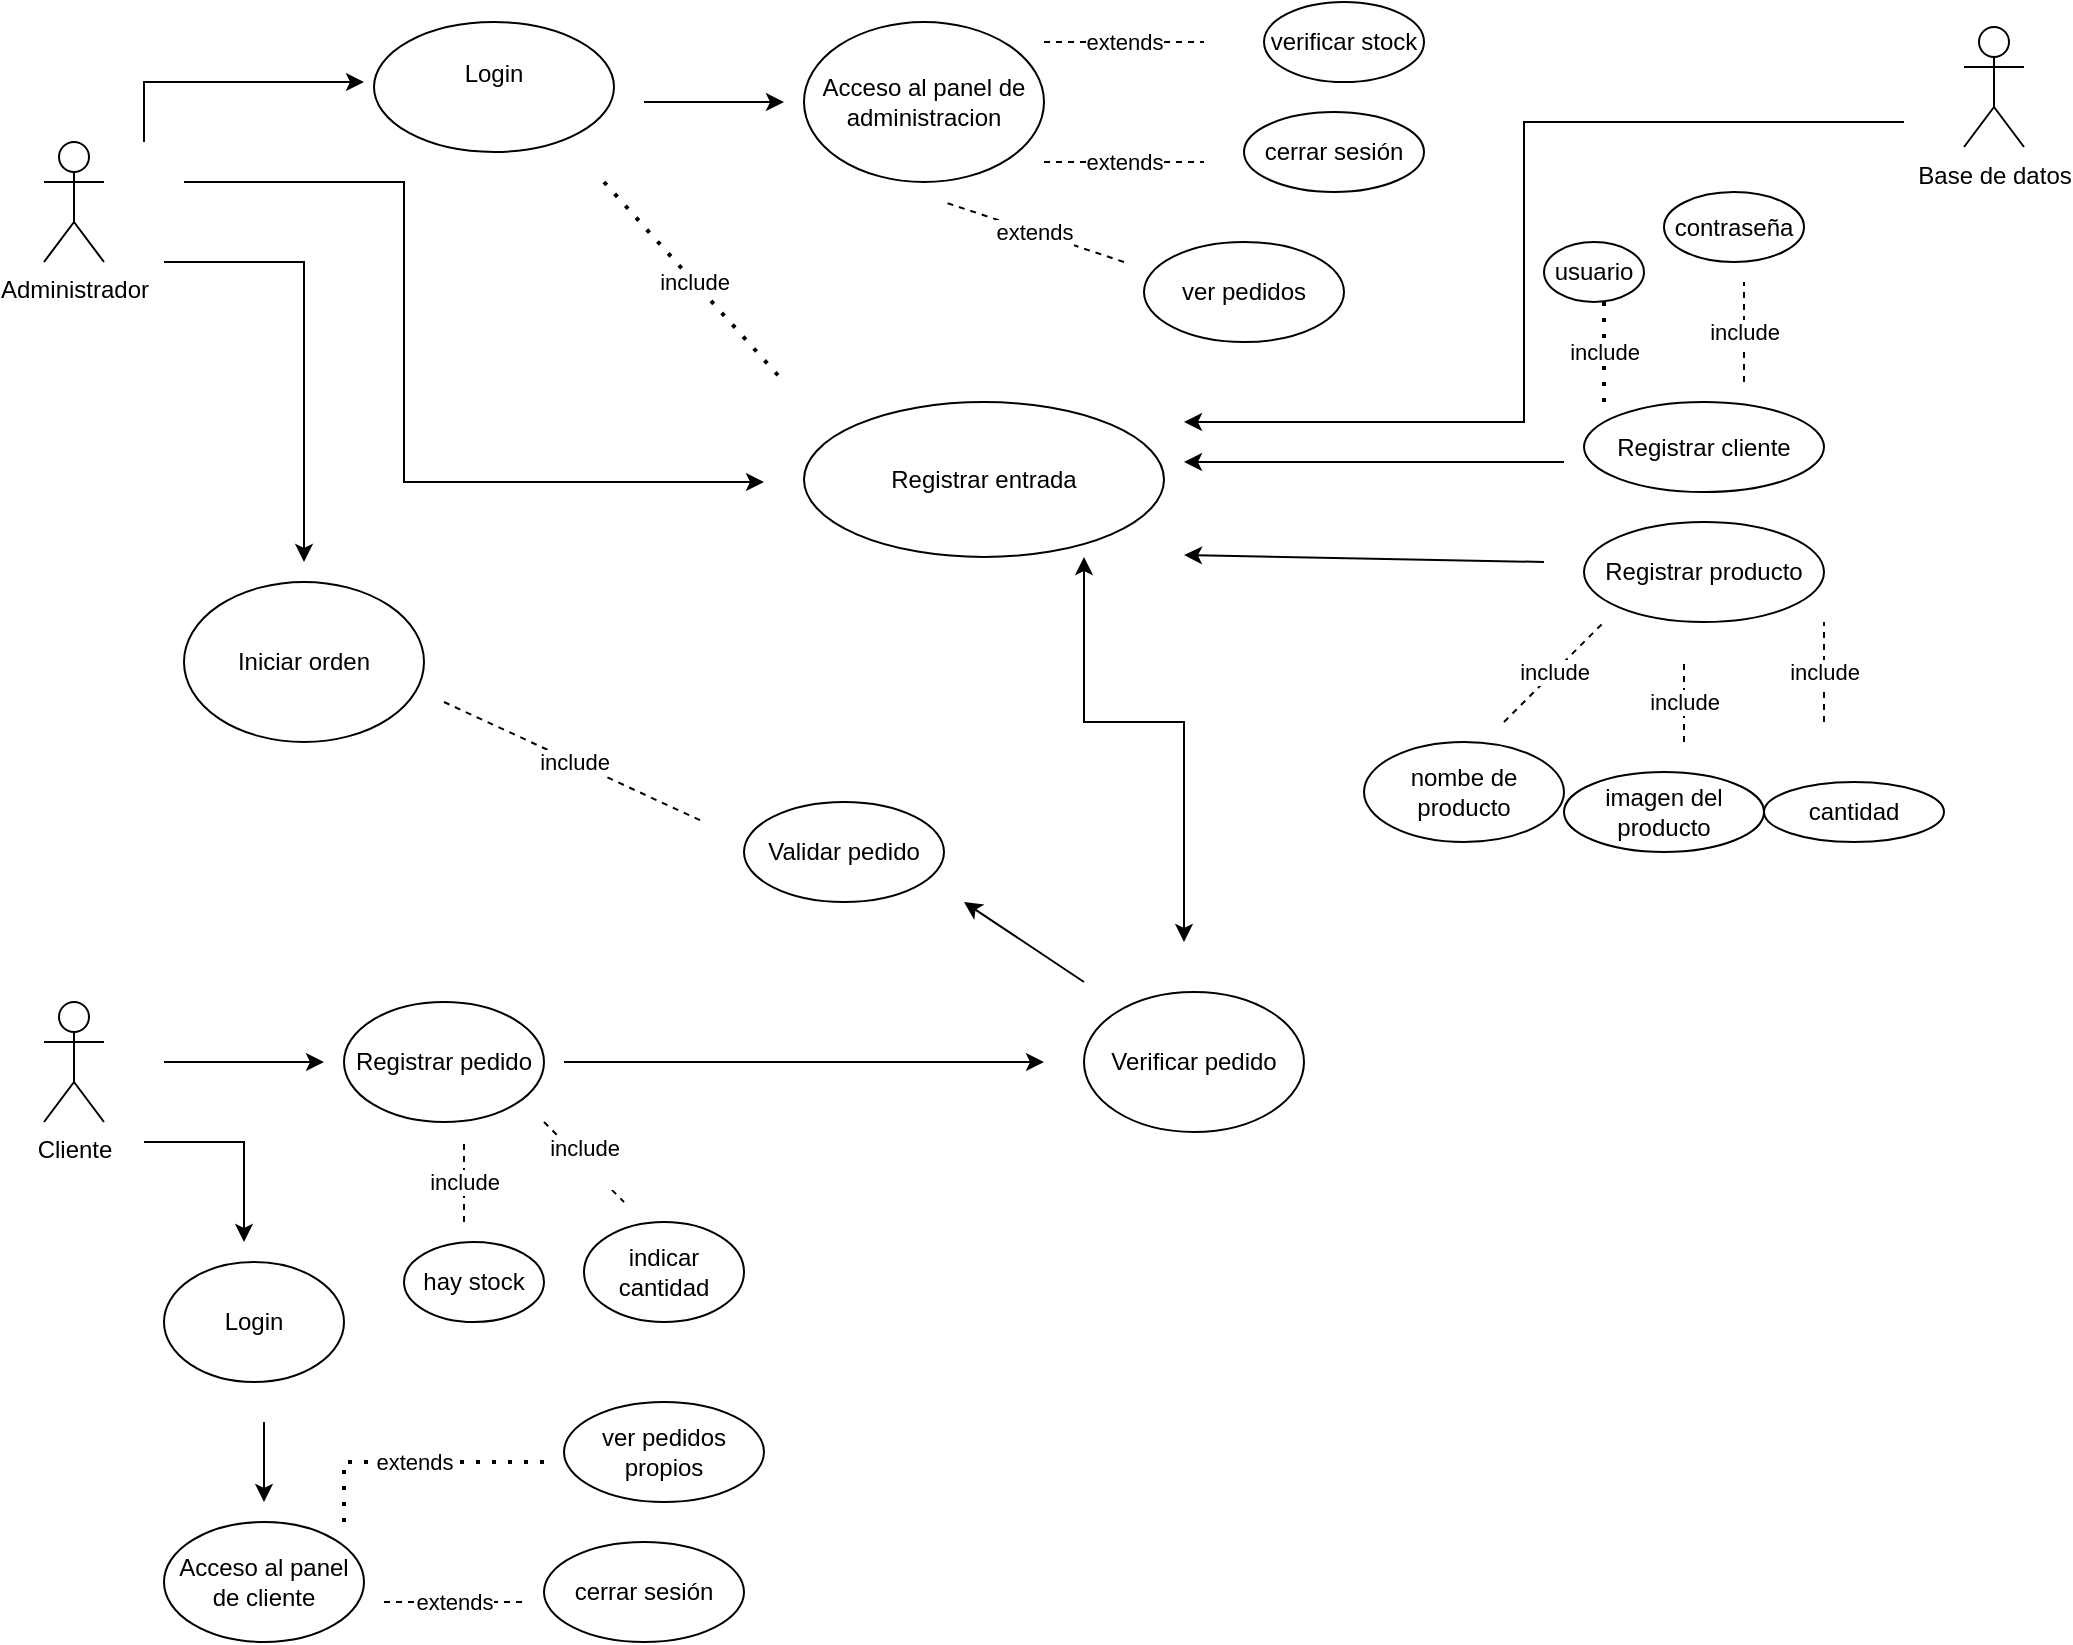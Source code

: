 <mxfile version="25.0.1">
  <diagram name="Página-1" id="kts_l08sklvF-3ePNMBG">
    <mxGraphModel dx="2587" dy="925" grid="1" gridSize="10" guides="1" tooltips="1" connect="1" arrows="1" fold="1" page="1" pageScale="1" pageWidth="900" pageHeight="1600" math="0" shadow="0">
      <root>
        <mxCell id="0" />
        <mxCell id="1" parent="0" />
        <mxCell id="kYWZtpcDu9s-jonVOCO9-1" value="Administrador&lt;div&gt;&lt;br&gt;&lt;/div&gt;" style="shape=umlActor;verticalLabelPosition=bottom;verticalAlign=top;html=1;outlineConnect=0;" vertex="1" parent="1">
          <mxGeometry x="-50" y="100" width="30" height="60" as="geometry" />
        </mxCell>
        <mxCell id="kYWZtpcDu9s-jonVOCO9-7" value="&lt;div&gt;Login&lt;/div&gt;&lt;div&gt;&lt;br&gt;&lt;/div&gt;" style="ellipse;whiteSpace=wrap;html=1;" vertex="1" parent="1">
          <mxGeometry x="115" y="40" width="120" height="65" as="geometry" />
        </mxCell>
        <mxCell id="kYWZtpcDu9s-jonVOCO9-13" value="" style="endArrow=classic;html=1;rounded=0;" edge="1" parent="1">
          <mxGeometry width="50" height="50" relative="1" as="geometry">
            <mxPoint y="100" as="sourcePoint" />
            <mxPoint x="110" y="70" as="targetPoint" />
            <Array as="points">
              <mxPoint y="70" />
            </Array>
          </mxGeometry>
        </mxCell>
        <mxCell id="kYWZtpcDu9s-jonVOCO9-15" value="" style="endArrow=classic;html=1;rounded=0;" edge="1" parent="1">
          <mxGeometry width="50" height="50" relative="1" as="geometry">
            <mxPoint x="20" y="120" as="sourcePoint" />
            <mxPoint x="310" y="270" as="targetPoint" />
            <Array as="points">
              <mxPoint x="130" y="120" />
              <mxPoint x="130" y="270" />
            </Array>
          </mxGeometry>
        </mxCell>
        <mxCell id="kYWZtpcDu9s-jonVOCO9-18" value="" style="endArrow=classic;html=1;rounded=0;" edge="1" parent="1">
          <mxGeometry width="50" height="50" relative="1" as="geometry">
            <mxPoint x="250" y="80" as="sourcePoint" />
            <mxPoint x="320" y="80" as="targetPoint" />
          </mxGeometry>
        </mxCell>
        <mxCell id="kYWZtpcDu9s-jonVOCO9-20" value="Acceso al panel de administracion" style="ellipse;whiteSpace=wrap;html=1;" vertex="1" parent="1">
          <mxGeometry x="330" y="40" width="120" height="80" as="geometry" />
        </mxCell>
        <mxCell id="kYWZtpcDu9s-jonVOCO9-21" value="include" style="endArrow=none;dashed=1;html=1;dashPattern=1 3;strokeWidth=2;rounded=0;" edge="1" parent="1">
          <mxGeometry width="50" height="50" relative="1" as="geometry">
            <mxPoint x="230" y="120" as="sourcePoint" />
            <mxPoint x="320" y="220" as="targetPoint" />
          </mxGeometry>
        </mxCell>
        <mxCell id="kYWZtpcDu9s-jonVOCO9-23" value="Registrar entrada" style="ellipse;whiteSpace=wrap;html=1;" vertex="1" parent="1">
          <mxGeometry x="330" y="230" width="180" height="77.5" as="geometry" />
        </mxCell>
        <mxCell id="kYWZtpcDu9s-jonVOCO9-26" value="Registrar producto" style="ellipse;whiteSpace=wrap;html=1;" vertex="1" parent="1">
          <mxGeometry x="720" y="290" width="120" height="50" as="geometry" />
        </mxCell>
        <mxCell id="kYWZtpcDu9s-jonVOCO9-30" value="Registrar cliente" style="ellipse;whiteSpace=wrap;html=1;" vertex="1" parent="1">
          <mxGeometry x="720" y="230" width="120" height="45" as="geometry" />
        </mxCell>
        <mxCell id="kYWZtpcDu9s-jonVOCO9-32" value="" style="endArrow=classic;html=1;rounded=0;" edge="1" parent="1">
          <mxGeometry width="50" height="50" relative="1" as="geometry">
            <mxPoint x="710" y="260" as="sourcePoint" />
            <mxPoint x="520" y="260" as="targetPoint" />
          </mxGeometry>
        </mxCell>
        <mxCell id="kYWZtpcDu9s-jonVOCO9-33" value="Base de datos&lt;div&gt;&lt;br&gt;&lt;/div&gt;" style="shape=umlActor;verticalLabelPosition=bottom;verticalAlign=top;html=1;outlineConnect=0;" vertex="1" parent="1">
          <mxGeometry x="910" y="42.5" width="30" height="60" as="geometry" />
        </mxCell>
        <mxCell id="kYWZtpcDu9s-jonVOCO9-35" value="" style="endArrow=classic;html=1;rounded=0;" edge="1" parent="1">
          <mxGeometry width="50" height="50" relative="1" as="geometry">
            <mxPoint x="880" y="90" as="sourcePoint" />
            <mxPoint x="520" y="240" as="targetPoint" />
            <Array as="points">
              <mxPoint x="690" y="90" />
              <mxPoint x="690" y="240" />
            </Array>
          </mxGeometry>
        </mxCell>
        <mxCell id="kYWZtpcDu9s-jonVOCO9-43" value="include" style="endArrow=none;dashed=1;html=1;dashPattern=1 3;strokeWidth=2;rounded=0;" edge="1" parent="1">
          <mxGeometry width="50" height="50" relative="1" as="geometry">
            <mxPoint x="730" y="230" as="sourcePoint" />
            <mxPoint x="730" y="180" as="targetPoint" />
          </mxGeometry>
        </mxCell>
        <mxCell id="kYWZtpcDu9s-jonVOCO9-44" value="usuario" style="ellipse;whiteSpace=wrap;html=1;" vertex="1" parent="1">
          <mxGeometry x="700" y="150" width="50" height="30" as="geometry" />
        </mxCell>
        <mxCell id="kYWZtpcDu9s-jonVOCO9-46" value="include" style="endArrow=none;dashed=1;html=1;rounded=0;" edge="1" parent="1">
          <mxGeometry width="50" height="50" relative="1" as="geometry">
            <mxPoint x="800" y="220" as="sourcePoint" />
            <mxPoint x="800" y="170" as="targetPoint" />
          </mxGeometry>
        </mxCell>
        <mxCell id="kYWZtpcDu9s-jonVOCO9-47" value="contraseña" style="ellipse;whiteSpace=wrap;html=1;" vertex="1" parent="1">
          <mxGeometry x="760" y="125" width="70" height="35" as="geometry" />
        </mxCell>
        <mxCell id="kYWZtpcDu9s-jonVOCO9-48" value="nombe de producto" style="ellipse;whiteSpace=wrap;html=1;" vertex="1" parent="1">
          <mxGeometry x="610" y="400" width="100" height="50" as="geometry" />
        </mxCell>
        <mxCell id="kYWZtpcDu9s-jonVOCO9-51" value="cantidad" style="ellipse;whiteSpace=wrap;html=1;" vertex="1" parent="1">
          <mxGeometry x="810" y="420" width="90" height="30" as="geometry" />
        </mxCell>
        <mxCell id="kYWZtpcDu9s-jonVOCO9-52" value="" style="endArrow=classic;html=1;rounded=0;" edge="1" parent="1">
          <mxGeometry width="50" height="50" relative="1" as="geometry">
            <mxPoint x="700" y="310" as="sourcePoint" />
            <mxPoint x="520" y="306.5" as="targetPoint" />
          </mxGeometry>
        </mxCell>
        <mxCell id="kYWZtpcDu9s-jonVOCO9-53" value="imagen del producto" style="ellipse;whiteSpace=wrap;html=1;" vertex="1" parent="1">
          <mxGeometry x="710" y="415" width="100" height="40" as="geometry" />
        </mxCell>
        <mxCell id="kYWZtpcDu9s-jonVOCO9-55" value="include" style="endArrow=none;dashed=1;html=1;rounded=0;" edge="1" parent="1">
          <mxGeometry width="50" height="50" relative="1" as="geometry">
            <mxPoint x="680" y="390" as="sourcePoint" />
            <mxPoint x="730" y="340" as="targetPoint" />
          </mxGeometry>
        </mxCell>
        <mxCell id="kYWZtpcDu9s-jonVOCO9-56" value="include" style="endArrow=none;dashed=1;html=1;rounded=0;" edge="1" parent="1">
          <mxGeometry width="50" height="50" relative="1" as="geometry">
            <mxPoint x="770" y="400" as="sourcePoint" />
            <mxPoint x="770" y="360" as="targetPoint" />
          </mxGeometry>
        </mxCell>
        <mxCell id="kYWZtpcDu9s-jonVOCO9-57" value="include" style="endArrow=none;dashed=1;html=1;rounded=0;" edge="1" parent="1">
          <mxGeometry width="50" height="50" relative="1" as="geometry">
            <mxPoint x="840" y="390" as="sourcePoint" />
            <mxPoint x="840" y="340" as="targetPoint" />
          </mxGeometry>
        </mxCell>
        <mxCell id="kYWZtpcDu9s-jonVOCO9-59" value="Cliente" style="shape=umlActor;verticalLabelPosition=bottom;verticalAlign=top;html=1;outlineConnect=0;" vertex="1" parent="1">
          <mxGeometry x="-50" y="530" width="30" height="60" as="geometry" />
        </mxCell>
        <mxCell id="kYWZtpcDu9s-jonVOCO9-60" value="" style="endArrow=classic;html=1;rounded=0;" edge="1" parent="1">
          <mxGeometry width="50" height="50" relative="1" as="geometry">
            <mxPoint y="600" as="sourcePoint" />
            <mxPoint x="50" y="650" as="targetPoint" />
            <Array as="points">
              <mxPoint x="50" y="600" />
            </Array>
          </mxGeometry>
        </mxCell>
        <mxCell id="kYWZtpcDu9s-jonVOCO9-61" value="Login" style="ellipse;whiteSpace=wrap;html=1;" vertex="1" parent="1">
          <mxGeometry x="10" y="660" width="90" height="60" as="geometry" />
        </mxCell>
        <mxCell id="kYWZtpcDu9s-jonVOCO9-62" value="" style="endArrow=classic;html=1;rounded=0;" edge="1" parent="1">
          <mxGeometry width="50" height="50" relative="1" as="geometry">
            <mxPoint x="60" y="740" as="sourcePoint" />
            <mxPoint x="60" y="780" as="targetPoint" />
          </mxGeometry>
        </mxCell>
        <mxCell id="kYWZtpcDu9s-jonVOCO9-63" value="Acceso al panel de cliente" style="ellipse;whiteSpace=wrap;html=1;" vertex="1" parent="1">
          <mxGeometry x="10" y="790" width="100" height="60" as="geometry" />
        </mxCell>
        <mxCell id="kYWZtpcDu9s-jonVOCO9-64" value="" style="endArrow=classic;html=1;rounded=0;" edge="1" parent="1">
          <mxGeometry width="50" height="50" relative="1" as="geometry">
            <mxPoint x="10" y="560" as="sourcePoint" />
            <mxPoint x="90" y="560" as="targetPoint" />
          </mxGeometry>
        </mxCell>
        <mxCell id="kYWZtpcDu9s-jonVOCO9-66" value="include" style="endArrow=none;dashed=1;html=1;rounded=0;" edge="1" parent="1">
          <mxGeometry width="50" height="50" relative="1" as="geometry">
            <mxPoint x="160" y="640" as="sourcePoint" />
            <mxPoint x="160" y="600" as="targetPoint" />
          </mxGeometry>
        </mxCell>
        <mxCell id="kYWZtpcDu9s-jonVOCO9-67" value="hay stock" style="ellipse;whiteSpace=wrap;html=1;" vertex="1" parent="1">
          <mxGeometry x="130" y="650" width="70" height="40" as="geometry" />
        </mxCell>
        <mxCell id="kYWZtpcDu9s-jonVOCO9-69" value="extends" style="endArrow=none;dashed=1;html=1;rounded=0;" edge="1" parent="1">
          <mxGeometry width="50" height="50" relative="1" as="geometry">
            <mxPoint x="450" y="50" as="sourcePoint" />
            <mxPoint x="530" y="50" as="targetPoint" />
          </mxGeometry>
        </mxCell>
        <mxCell id="kYWZtpcDu9s-jonVOCO9-70" value="verificar stock" style="ellipse;whiteSpace=wrap;html=1;" vertex="1" parent="1">
          <mxGeometry x="560" y="30" width="80" height="40" as="geometry" />
        </mxCell>
        <mxCell id="kYWZtpcDu9s-jonVOCO9-73" value="cerrar sesión" style="ellipse;whiteSpace=wrap;html=1;" vertex="1" parent="1">
          <mxGeometry x="550" y="85" width="90" height="40" as="geometry" />
        </mxCell>
        <mxCell id="kYWZtpcDu9s-jonVOCO9-74" value="extends" style="endArrow=none;dashed=1;html=1;rounded=0;" edge="1" parent="1">
          <mxGeometry width="50" height="50" relative="1" as="geometry">
            <mxPoint x="450" y="110" as="sourcePoint" />
            <mxPoint x="530" y="110" as="targetPoint" />
          </mxGeometry>
        </mxCell>
        <mxCell id="kYWZtpcDu9s-jonVOCO9-76" value="extends" style="endArrow=none;dashed=1;html=1;rounded=0;" edge="1" parent="1">
          <mxGeometry width="50" height="50" relative="1" as="geometry">
            <mxPoint x="490" y="160" as="sourcePoint" />
            <mxPoint x="400" y="130" as="targetPoint" />
          </mxGeometry>
        </mxCell>
        <mxCell id="kYWZtpcDu9s-jonVOCO9-77" value="ver pedidos" style="ellipse;whiteSpace=wrap;html=1;" vertex="1" parent="1">
          <mxGeometry x="500" y="150" width="100" height="50" as="geometry" />
        </mxCell>
        <mxCell id="kYWZtpcDu9s-jonVOCO9-78" value="cerrar sesión" style="ellipse;whiteSpace=wrap;html=1;" vertex="1" parent="1">
          <mxGeometry x="200" y="800" width="100" height="50" as="geometry" />
        </mxCell>
        <mxCell id="kYWZtpcDu9s-jonVOCO9-80" value="ver pedidos propios" style="ellipse;whiteSpace=wrap;html=1;" vertex="1" parent="1">
          <mxGeometry x="210" y="730" width="100" height="50" as="geometry" />
        </mxCell>
        <mxCell id="kYWZtpcDu9s-jonVOCO9-84" value="include&lt;div&gt;&lt;br&gt;&lt;/div&gt;" style="endArrow=none;dashed=1;html=1;rounded=0;" edge="1" parent="1">
          <mxGeometry width="50" height="50" relative="1" as="geometry">
            <mxPoint x="200" y="590" as="sourcePoint" />
            <mxPoint x="240" y="630" as="targetPoint" />
          </mxGeometry>
        </mxCell>
        <mxCell id="kYWZtpcDu9s-jonVOCO9-85" value="indicar cantidad" style="ellipse;whiteSpace=wrap;html=1;" vertex="1" parent="1">
          <mxGeometry x="220" y="640" width="80" height="50" as="geometry" />
        </mxCell>
        <mxCell id="kYWZtpcDu9s-jonVOCO9-86" value="Registrar pedido" style="ellipse;whiteSpace=wrap;html=1;" vertex="1" parent="1">
          <mxGeometry x="100" y="530" width="100" height="60" as="geometry" />
        </mxCell>
        <mxCell id="kYWZtpcDu9s-jonVOCO9-87" value="extends" style="endArrow=none;dashed=1;html=1;rounded=0;" edge="1" parent="1">
          <mxGeometry width="50" height="50" relative="1" as="geometry">
            <mxPoint x="120" y="830" as="sourcePoint" />
            <mxPoint x="190" y="830" as="targetPoint" />
          </mxGeometry>
        </mxCell>
        <mxCell id="kYWZtpcDu9s-jonVOCO9-88" value="extends" style="endArrow=none;dashed=1;html=1;dashPattern=1 3;strokeWidth=2;rounded=0;" edge="1" parent="1">
          <mxGeometry width="50" height="50" relative="1" as="geometry">
            <mxPoint x="100" y="790" as="sourcePoint" />
            <mxPoint x="200" y="760" as="targetPoint" />
            <Array as="points">
              <mxPoint x="100" y="760" />
            </Array>
          </mxGeometry>
        </mxCell>
        <mxCell id="kYWZtpcDu9s-jonVOCO9-92" value="" style="endArrow=classic;html=1;rounded=0;" edge="1" parent="1">
          <mxGeometry width="50" height="50" relative="1" as="geometry">
            <mxPoint x="210" y="560" as="sourcePoint" />
            <mxPoint x="450" y="560" as="targetPoint" />
          </mxGeometry>
        </mxCell>
        <mxCell id="kYWZtpcDu9s-jonVOCO9-93" value="Verificar pedido" style="ellipse;whiteSpace=wrap;html=1;" vertex="1" parent="1">
          <mxGeometry x="470" y="525" width="110" height="70" as="geometry" />
        </mxCell>
        <mxCell id="kYWZtpcDu9s-jonVOCO9-98" value="Iniciar orden" style="ellipse;whiteSpace=wrap;html=1;" vertex="1" parent="1">
          <mxGeometry x="20" y="320" width="120" height="80" as="geometry" />
        </mxCell>
        <mxCell id="kYWZtpcDu9s-jonVOCO9-101" value="" style="endArrow=classic;startArrow=classic;html=1;rounded=0;" edge="1" parent="1">
          <mxGeometry width="50" height="50" relative="1" as="geometry">
            <mxPoint x="520" y="500" as="sourcePoint" />
            <mxPoint x="470" y="307.5" as="targetPoint" />
            <Array as="points">
              <mxPoint x="520" y="390" />
              <mxPoint x="470" y="390" />
            </Array>
          </mxGeometry>
        </mxCell>
        <mxCell id="kYWZtpcDu9s-jonVOCO9-102" value="" style="endArrow=classic;html=1;rounded=0;" edge="1" parent="1">
          <mxGeometry width="50" height="50" relative="1" as="geometry">
            <mxPoint x="470" y="520" as="sourcePoint" />
            <mxPoint x="410" y="480" as="targetPoint" />
          </mxGeometry>
        </mxCell>
        <mxCell id="kYWZtpcDu9s-jonVOCO9-103" value="Validar pedido" style="ellipse;whiteSpace=wrap;html=1;" vertex="1" parent="1">
          <mxGeometry x="300" y="430" width="100" height="50" as="geometry" />
        </mxCell>
        <mxCell id="kYWZtpcDu9s-jonVOCO9-104" value="" style="endArrow=classic;html=1;rounded=0;" edge="1" parent="1">
          <mxGeometry width="50" height="50" relative="1" as="geometry">
            <mxPoint x="10" y="160" as="sourcePoint" />
            <mxPoint x="80" y="310" as="targetPoint" />
            <Array as="points">
              <mxPoint x="80" y="160" />
            </Array>
          </mxGeometry>
        </mxCell>
        <mxCell id="kYWZtpcDu9s-jonVOCO9-105" value="include" style="endArrow=none;dashed=1;html=1;rounded=0;" edge="1" parent="1">
          <mxGeometry width="50" height="50" relative="1" as="geometry">
            <mxPoint x="150" y="380" as="sourcePoint" />
            <mxPoint x="280" y="440" as="targetPoint" />
          </mxGeometry>
        </mxCell>
      </root>
    </mxGraphModel>
  </diagram>
</mxfile>

